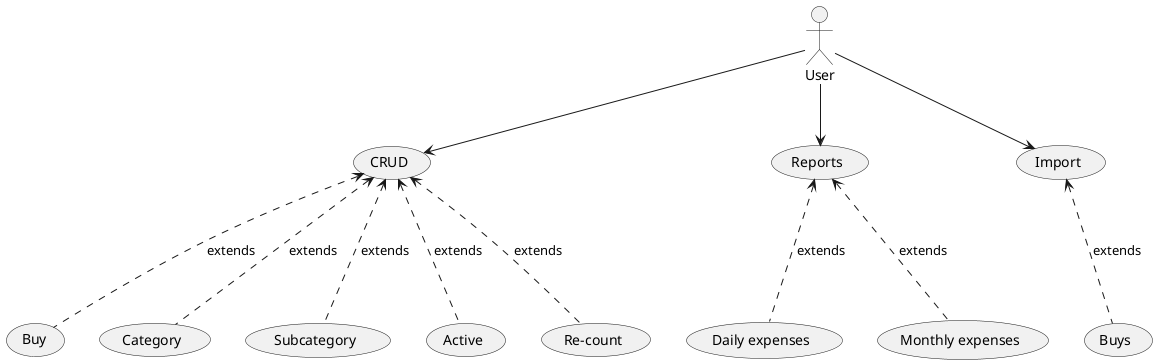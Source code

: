 @startuml

actor User

User -down-> (CRUD)
(CRUD) <.-down- (Buy) : extends
(CRUD) <.-down- (Category) : extends
(CRUD) <.-down- (Subcategory) : extends
(CRUD) <.-down- (Active) : extends
(CRUD) <.-down- (Re-count) : extends

User -down-> (Reports)
(Reports) <.-down- (Daily expenses) : extends
(Reports) <.-down- (Monthly expenses) : extends

User -down-> (Import)
(Import) <.-down- (Buys) : extends

@enduml